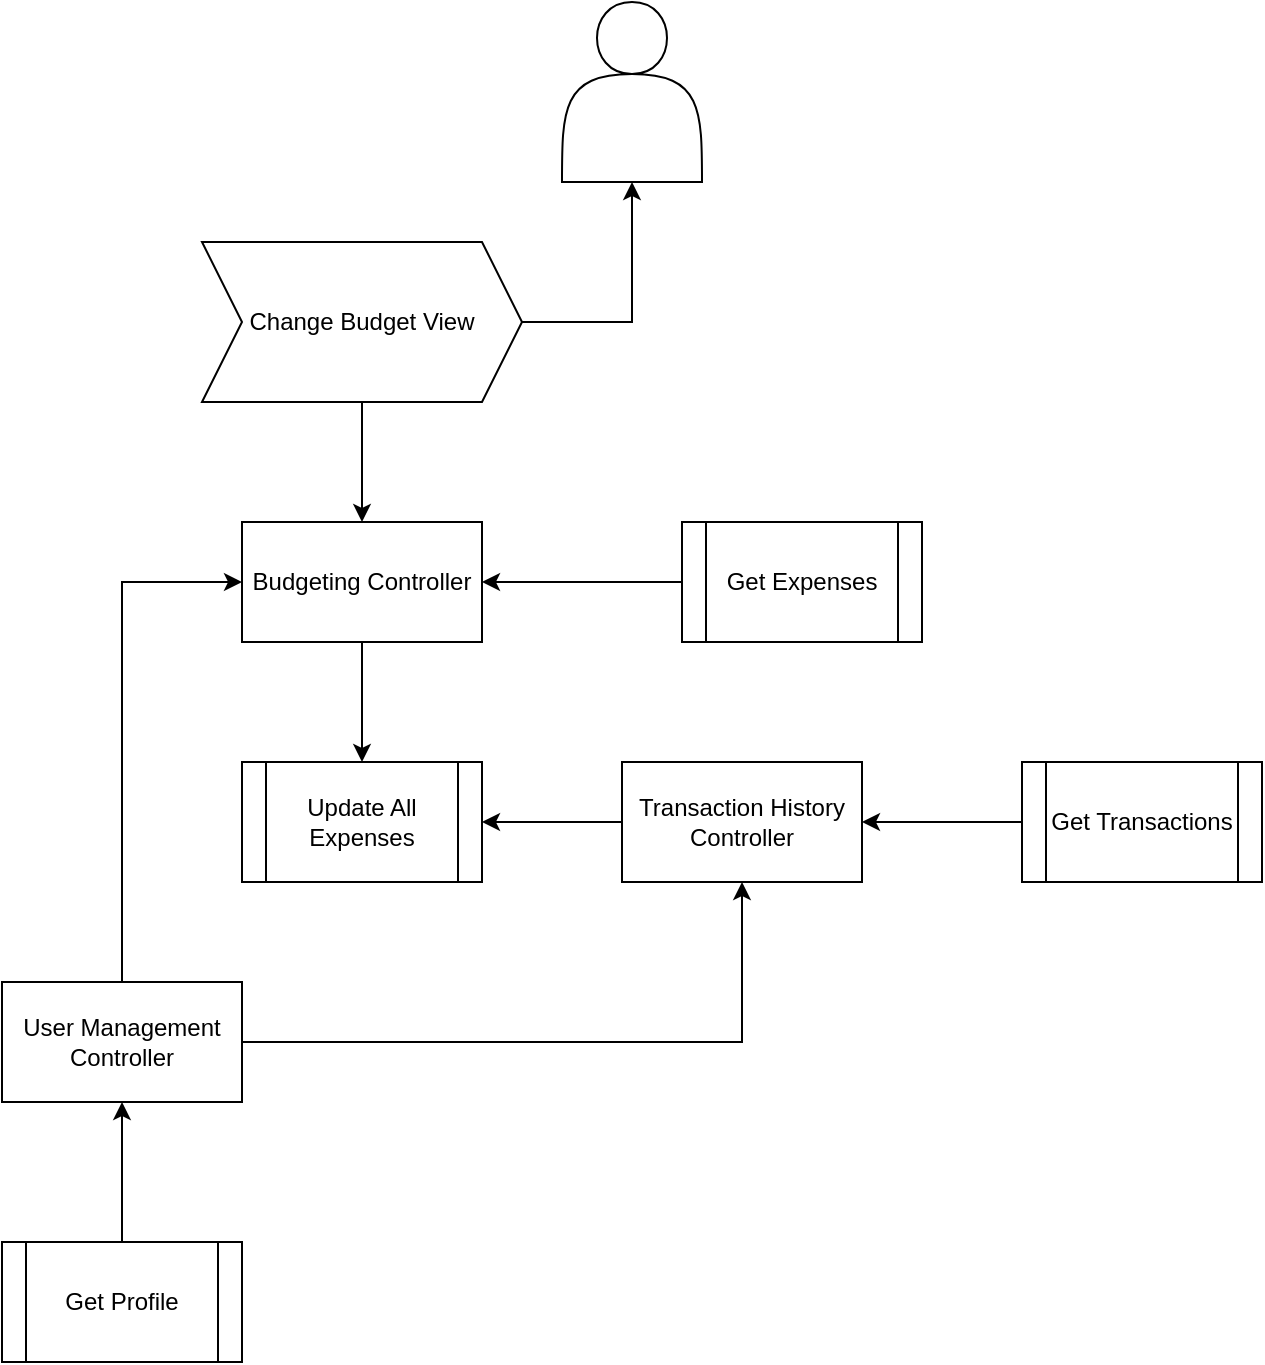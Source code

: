 <mxfile version="21.7.5" type="device">
  <diagram name="Page-1" id="vWaXoC552Gwl62MlN6s1">
    <mxGraphModel dx="1434" dy="844" grid="1" gridSize="10" guides="1" tooltips="1" connect="1" arrows="1" fold="1" page="1" pageScale="1" pageWidth="1500" pageHeight="1500" math="0" shadow="0">
      <root>
        <mxCell id="0" />
        <mxCell id="1" parent="0" />
        <mxCell id="k1BlDGN8zXKe93ravz7B-1" value="" style="shape=actor;whiteSpace=wrap;html=1;" vertex="1" parent="1">
          <mxGeometry x="350" y="50" width="70" height="90" as="geometry" />
        </mxCell>
        <mxCell id="k1BlDGN8zXKe93ravz7B-7" style="edgeStyle=orthogonalEdgeStyle;rounded=0;orthogonalLoop=1;jettySize=auto;html=1;entryX=0.5;entryY=0;entryDx=0;entryDy=0;" edge="1" parent="1" source="k1BlDGN8zXKe93ravz7B-2" target="k1BlDGN8zXKe93ravz7B-6">
          <mxGeometry relative="1" as="geometry" />
        </mxCell>
        <UserObject label="Budgeting Controller" tooltip="Component&#xa;" id="k1BlDGN8zXKe93ravz7B-2">
          <mxCell style="rounded=0;whiteSpace=wrap;html=1;" vertex="1" parent="1">
            <mxGeometry x="190" y="310" width="120" height="60" as="geometry" />
          </mxCell>
        </UserObject>
        <mxCell id="k1BlDGN8zXKe93ravz7B-4" style="edgeStyle=orthogonalEdgeStyle;rounded=0;orthogonalLoop=1;jettySize=auto;html=1;entryX=0.5;entryY=1;entryDx=0;entryDy=0;" edge="1" parent="1" source="k1BlDGN8zXKe93ravz7B-3" target="k1BlDGN8zXKe93ravz7B-1">
          <mxGeometry relative="1" as="geometry" />
        </mxCell>
        <mxCell id="k1BlDGN8zXKe93ravz7B-5" style="edgeStyle=orthogonalEdgeStyle;rounded=0;orthogonalLoop=1;jettySize=auto;html=1;entryX=0.5;entryY=0;entryDx=0;entryDy=0;" edge="1" parent="1" source="k1BlDGN8zXKe93ravz7B-3" target="k1BlDGN8zXKe93ravz7B-2">
          <mxGeometry relative="1" as="geometry" />
        </mxCell>
        <mxCell id="k1BlDGN8zXKe93ravz7B-3" value="Change Budget View" style="shape=step;perimeter=stepPerimeter;whiteSpace=wrap;html=1;fixedSize=1;" vertex="1" parent="1">
          <mxGeometry x="170" y="170" width="160" height="80" as="geometry" />
        </mxCell>
        <mxCell id="k1BlDGN8zXKe93ravz7B-6" value="Update All Expenses" style="shape=process;whiteSpace=wrap;html=1;backgroundOutline=1;" vertex="1" parent="1">
          <mxGeometry x="190" y="430" width="120" height="60" as="geometry" />
        </mxCell>
        <mxCell id="k1BlDGN8zXKe93ravz7B-10" style="edgeStyle=orthogonalEdgeStyle;rounded=0;orthogonalLoop=1;jettySize=auto;html=1;entryX=1;entryY=0.5;entryDx=0;entryDy=0;" edge="1" parent="1" source="k1BlDGN8zXKe93ravz7B-9" target="k1BlDGN8zXKe93ravz7B-6">
          <mxGeometry relative="1" as="geometry" />
        </mxCell>
        <mxCell id="k1BlDGN8zXKe93ravz7B-9" value="Transaction History Controller" style="rounded=0;whiteSpace=wrap;html=1;" vertex="1" parent="1">
          <mxGeometry x="380" y="430" width="120" height="60" as="geometry" />
        </mxCell>
        <mxCell id="k1BlDGN8zXKe93ravz7B-12" style="edgeStyle=orthogonalEdgeStyle;rounded=0;orthogonalLoop=1;jettySize=auto;html=1;entryX=1;entryY=0.5;entryDx=0;entryDy=0;" edge="1" parent="1" source="k1BlDGN8zXKe93ravz7B-11" target="k1BlDGN8zXKe93ravz7B-9">
          <mxGeometry relative="1" as="geometry" />
        </mxCell>
        <mxCell id="k1BlDGN8zXKe93ravz7B-11" value="Get Transactions" style="shape=process;whiteSpace=wrap;html=1;backgroundOutline=1;" vertex="1" parent="1">
          <mxGeometry x="580" y="430" width="120" height="60" as="geometry" />
        </mxCell>
        <mxCell id="k1BlDGN8zXKe93ravz7B-16" value="" style="edgeStyle=orthogonalEdgeStyle;rounded=0;orthogonalLoop=1;jettySize=auto;html=1;entryX=0;entryY=0.5;entryDx=0;entryDy=0;" edge="1" parent="1" source="k1BlDGN8zXKe93ravz7B-13" target="k1BlDGN8zXKe93ravz7B-2">
          <mxGeometry relative="1" as="geometry" />
        </mxCell>
        <mxCell id="k1BlDGN8zXKe93ravz7B-21" style="edgeStyle=orthogonalEdgeStyle;rounded=0;orthogonalLoop=1;jettySize=auto;html=1;entryX=0.5;entryY=1;entryDx=0;entryDy=0;" edge="1" parent="1" source="k1BlDGN8zXKe93ravz7B-13" target="k1BlDGN8zXKe93ravz7B-9">
          <mxGeometry relative="1" as="geometry" />
        </mxCell>
        <mxCell id="k1BlDGN8zXKe93ravz7B-13" value="User Management Controller" style="rounded=0;whiteSpace=wrap;html=1;" vertex="1" parent="1">
          <mxGeometry x="70" y="540" width="120" height="60" as="geometry" />
        </mxCell>
        <mxCell id="k1BlDGN8zXKe93ravz7B-18" style="edgeStyle=orthogonalEdgeStyle;rounded=0;orthogonalLoop=1;jettySize=auto;html=1;entryX=0.5;entryY=1;entryDx=0;entryDy=0;" edge="1" parent="1" source="k1BlDGN8zXKe93ravz7B-17" target="k1BlDGN8zXKe93ravz7B-13">
          <mxGeometry relative="1" as="geometry" />
        </mxCell>
        <mxCell id="k1BlDGN8zXKe93ravz7B-17" value="Get Profile" style="shape=process;whiteSpace=wrap;html=1;backgroundOutline=1;" vertex="1" parent="1">
          <mxGeometry x="70" y="670" width="120" height="60" as="geometry" />
        </mxCell>
        <mxCell id="k1BlDGN8zXKe93ravz7B-24" style="edgeStyle=orthogonalEdgeStyle;rounded=0;orthogonalLoop=1;jettySize=auto;html=1;" edge="1" parent="1" source="k1BlDGN8zXKe93ravz7B-23" target="k1BlDGN8zXKe93ravz7B-2">
          <mxGeometry relative="1" as="geometry" />
        </mxCell>
        <mxCell id="k1BlDGN8zXKe93ravz7B-23" value="Get Expenses" style="shape=process;whiteSpace=wrap;html=1;backgroundOutline=1;" vertex="1" parent="1">
          <mxGeometry x="410" y="310" width="120" height="60" as="geometry" />
        </mxCell>
      </root>
    </mxGraphModel>
  </diagram>
</mxfile>
